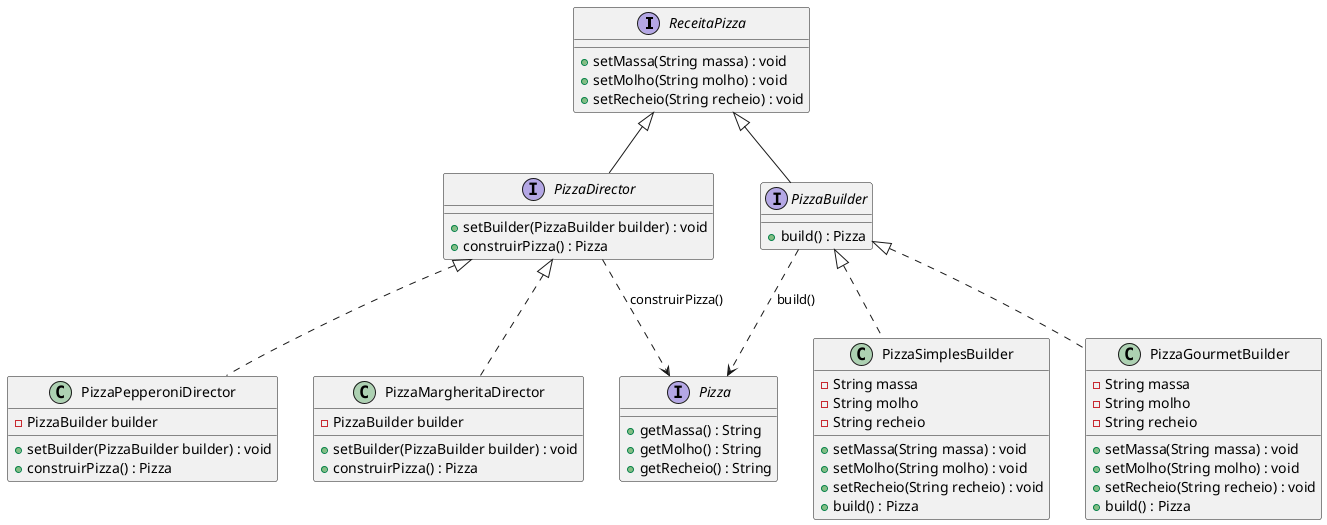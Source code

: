 @startuml
interface ReceitaPizza {
    + setMassa(String massa) : void
    + setMolho(String molho) : void
    + setRecheio(String recheio) : void
}

interface Pizza {
    + getMassa() : String
    + getMolho() : String
    + getRecheio() : String
}

interface PizzaBuilder extends ReceitaPizza {
    + build() : Pizza
}

class PizzaSimplesBuilder implements PizzaBuilder {
    - String massa
    - String molho
    - String recheio
    
    + setMassa(String massa) : void
    + setMolho(String molho) : void
    + setRecheio(String recheio) : void
    + build() : Pizza
}

class PizzaGourmetBuilder implements PizzaBuilder {
    - String massa
    - String molho
    - String recheio
    
    + setMassa(String massa) : void
    + setMolho(String molho) : void
    + setRecheio(String recheio) : void
    + build() : Pizza
}

interface PizzaDirector extends ReceitaPizza {
    + setBuilder(PizzaBuilder builder) : void
    + construirPizza() : Pizza
}

class PizzaMargheritaDirector implements PizzaDirector {
    - PizzaBuilder builder
    + setBuilder(PizzaBuilder builder) : void
    + construirPizza() : Pizza
}

class PizzaPepperoniDirector implements PizzaDirector {
    - PizzaBuilder builder
    + setBuilder(PizzaBuilder builder) : void
    + construirPizza() : Pizza
}

PizzaDirector ..> Pizza : "construirPizza()"
PizzaBuilder ..> Pizza : "build()"
@enduml
